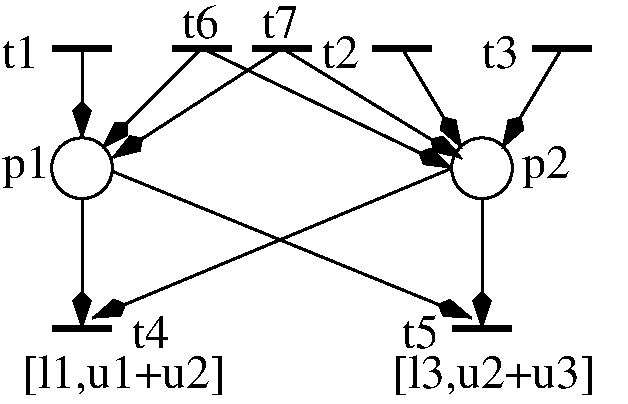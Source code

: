 #FIG 3.2  Produced by xfig version 3.2.5
Landscape
Center
Inches
Letter  
100.00
Single
-2
1200 2
1 4 0 2 0 7 50 0 -1 0.000 1 0.0000 3000 4200 228 228 2772 4200 3228 4200
1 4 0 2 0 7 50 0 -1 0.000 1 0.0000 6000 4200 228 228 5772 4200 6228 4200
2 1 0 4 0 7 50 0 -1 0.000 0 0 -1 0 0 2
	 2775 3300 3225 3300
2 1 0 4 0 7 50 0 -1 0.000 0 0 -1 0 0 2
	 5175 3300 5625 3300
2 1 0 4 0 7 50 0 -1 0.000 0 0 -1 0 0 2
	 6375 3300 6825 3300
2 1 0 2 0 7 50 0 -1 0.000 0 0 -1 1 0 2
	3 1 2.00 120.00 240.00
	 5400 3300 5850 4050
2 1 0 2 0 7 50 0 -1 0.000 0 0 -1 1 0 2
	3 1 2.00 120.00 240.00
	 3000 3300 3000 3975
2 1 0 2 0 7 50 0 -1 0.000 0 0 -1 1 0 2
	3 1 2.00 120.00 240.00
	 6600 3300 6150 4050
2 1 0 2 0 7 50 0 -1 0.000 0 0 -1 1 0 2
	3 1 2.00 120.00 240.00
	 3000 4425 3000 5400
2 1 0 2 0 7 50 0 -1 0.000 0 0 -1 1 0 2
	3 1 2.00 120.00 240.00
	 6000 4425 6000 5400
2 1 0 2 0 7 50 0 -1 0.000 0 0 -1 1 0 2
	3 1 2.00 120.00 240.00
	 5775 4200 3075 5325
2 1 0 4 0 7 50 0 -1 0.000 0 0 -1 0 0 2
	 2775 5400 3225 5400
2 1 0 4 0 7 50 0 -1 0.000 0 0 -1 0 0 2
	 5775 5400 6225 5400
2 1 0 2 0 7 50 0 -1 0.000 0 0 -1 1 0 2
	3 1 2.00 120.00 240.00
	 3236 4227 5925 5325
2 1 0 4 0 7 50 0 -1 0.000 0 0 -1 0 0 2
	 4275 3300 4725 3300
2 1 0 4 0 7 50 0 -1 0.000 0 0 -1 0 0 2
	 3675 3300 4125 3300
2 1 0 2 0 7 50 0 -1 0.000 0 0 -1 1 0 2
	3 1 2.00 120.00 240.00
	 3900 3300 3150 4050
2 1 0 2 0 7 50 0 -1 0.000 0 0 -1 1 0 2
	3 1 2.00 120.00 240.00
	 4500 3300 3225 4125
2 1 0 2 0 7 50 0 -1 0.000 0 0 -1 1 0 2
	3 1 2.00 120.00 240.00
	 3900 3300 5775 4200
2 1 0 2 0 7 50 0 -1 0.000 0 0 -1 1 0 2
	3 1 2.00 120.00 240.00
	 4500 3300 5850 4125
4 0 0 50 0 0 24 0.0000 4 270 315 2400 3450 t1\001
4 0 0 50 0 0 24 0.0000 4 270 315 4800 3450 t2\001
4 0 0 50 0 0 24 0.0000 4 270 315 6000 3450 t3\001
4 0 0 50 0 0 24 0.0000 4 270 315 5400 5550 t5\001
4 0 0 50 0 0 24 0.0000 4 360 390 6300 4275 p2\001
4 0 0 50 0 0 24 0.0000 4 360 390 2400 4275 p1\001
4 0 0 50 0 0 24 0.0000 4 270 315 3750 3225 t6\001
4 0 0 50 0 0 24 0.0000 4 270 315 4350 3225 t7\001
4 0 0 50 0 0 24 0.0000 4 270 315 3375 5550 t4\001
4 0 0 50 0 0 24 0.0000 4 345 1710 5325 5850 [l3,u2+u3]\001
4 0 0 50 0 0 24 0.0000 4 345 1710 2550 5850 [l1,u1+u2]\001
